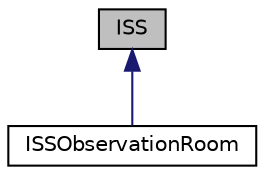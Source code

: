 digraph "ISS"
{
 // LATEX_PDF_SIZE
  edge [fontname="Helvetica",fontsize="10",labelfontname="Helvetica",labelfontsize="10"];
  node [fontname="Helvetica",fontsize="10",shape=record];
  Node1 [label="ISS",height=0.2,width=0.4,color="black", fillcolor="grey75", style="filled", fontcolor="black",tooltip="ISS class."];
  Node1 -> Node2 [dir="back",color="midnightblue",fontsize="10",style="solid",fontname="Helvetica"];
  Node2 [label="ISSObservationRoom",height=0.2,width=0.4,color="black", fillcolor="white", style="filled",URL="$classISSObservationRoom.html",tooltip="ISSObservationRoom class."];
}
